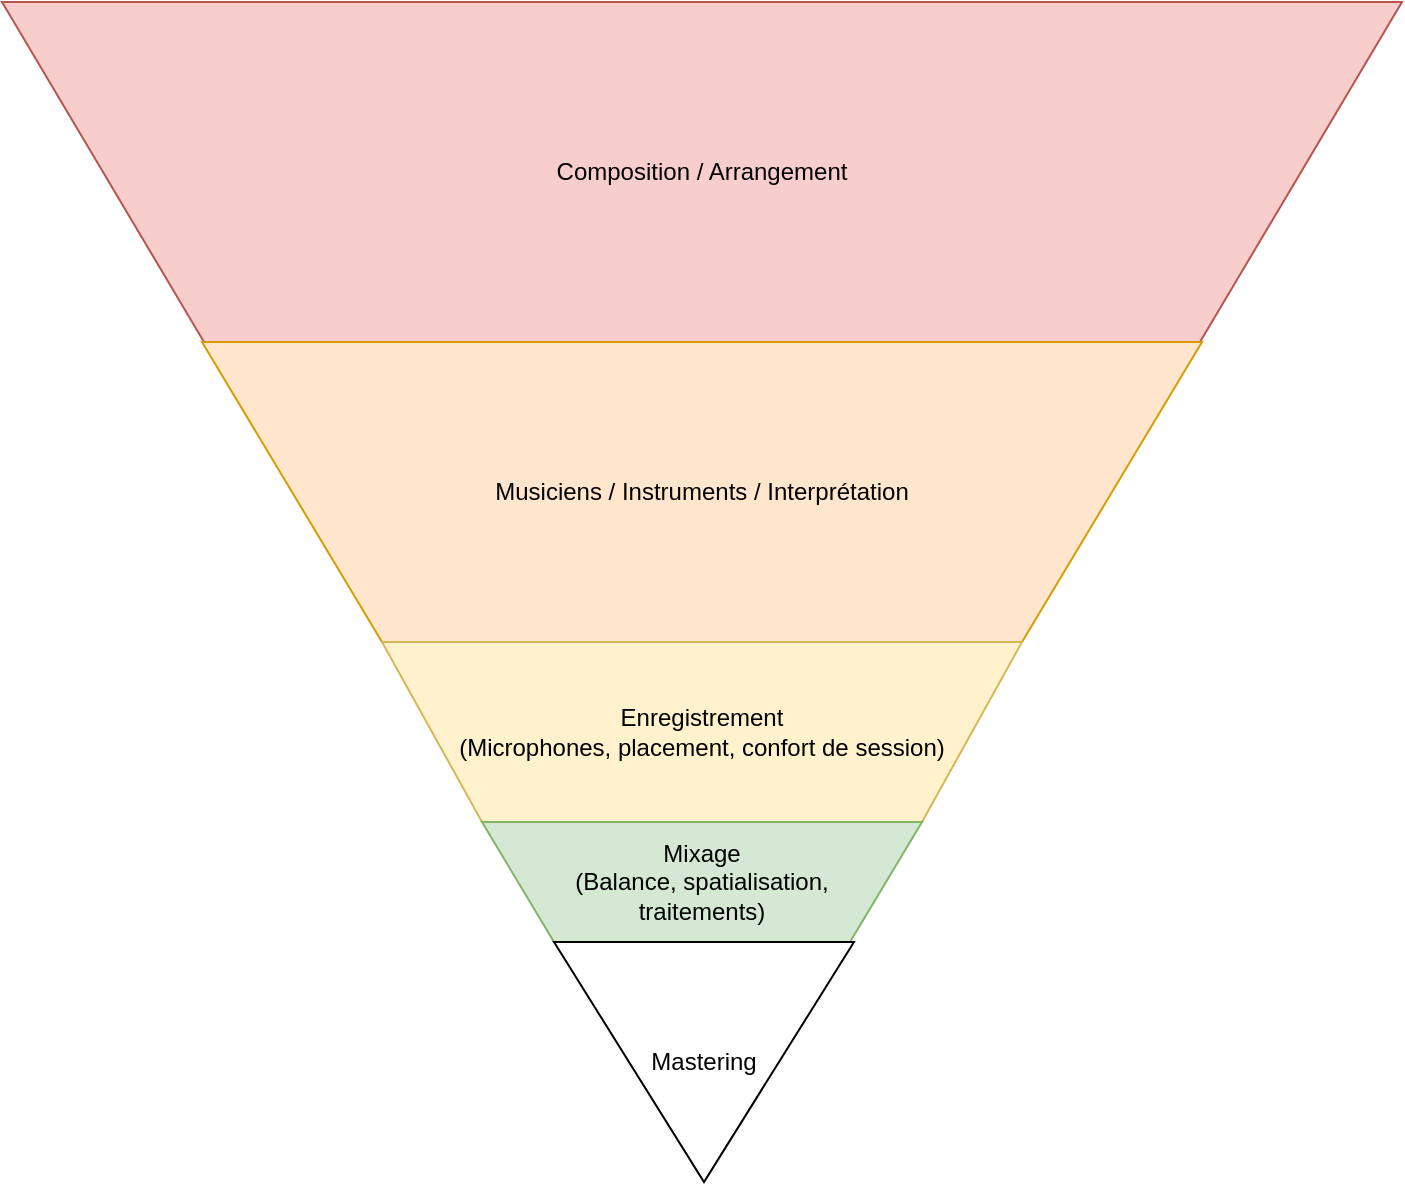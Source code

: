 <mxfile version="20.3.0" type="device"><diagram id="fKaD5tQHwr8bP07wJDKr" name="Page-1"><mxGraphModel dx="1597" dy="986" grid="1" gridSize="10" guides="1" tooltips="1" connect="1" arrows="1" fold="1" page="1" pageScale="1" pageWidth="291" pageHeight="413" math="1" shadow="0"><root><mxCell id="0"/><mxCell id="1" parent="0"/><mxCell id="OP-KkiDUfZ7DZR39rF9N-12" value="" style="group;rounded=0;" vertex="1" connectable="0" parent="1"><mxGeometry x="100" y="140" width="700" height="590" as="geometry"/></mxCell><mxCell id="OP-KkiDUfZ7DZR39rF9N-2" value="Composition / Arrangement" style="shape=trapezoid;perimeter=trapezoidPerimeter;whiteSpace=wrap;html=1;fixedSize=1;rotation=0;textDirection=ltr;horizontal=1;direction=east;flipV=1;flipH=0;size=101;fillColor=#f8cecc;strokeColor=#b85450;rounded=0;" vertex="1" parent="OP-KkiDUfZ7DZR39rF9N-12"><mxGeometry width="700" height="170" as="geometry"/></mxCell><mxCell id="OP-KkiDUfZ7DZR39rF9N-7" value="Musiciens / Instruments / Interprétation" style="shape=trapezoid;perimeter=trapezoidPerimeter;whiteSpace=wrap;html=1;fixedSize=1;rotation=0;textDirection=ltr;horizontal=1;direction=east;flipV=1;flipH=0;size=90;fillColor=#ffe6cc;strokeColor=#d79b00;rounded=0;" vertex="1" parent="OP-KkiDUfZ7DZR39rF9N-12"><mxGeometry x="100" y="170" width="500" height="150" as="geometry"/></mxCell><mxCell id="OP-KkiDUfZ7DZR39rF9N-8" value="Enregistrement&lt;br&gt;(Microphones, placement, confort de session)" style="shape=trapezoid;perimeter=trapezoidPerimeter;whiteSpace=wrap;html=1;fixedSize=1;rotation=0;textDirection=ltr;horizontal=1;direction=east;flipV=1;flipH=0;size=50;fillColor=#fff2cc;strokeColor=#d6b656;rounded=0;" vertex="1" parent="OP-KkiDUfZ7DZR39rF9N-12"><mxGeometry x="190" y="320" width="320" height="90" as="geometry"/></mxCell><mxCell id="OP-KkiDUfZ7DZR39rF9N-9" value="Mixage&lt;br&gt;(Balance, spatialisation,&lt;br&gt;traitements)" style="shape=trapezoid;perimeter=trapezoidPerimeter;whiteSpace=wrap;html=1;fixedSize=1;rotation=0;textDirection=ltr;horizontal=1;direction=east;flipV=1;flipH=0;size=36;fillColor=#d5e8d4;strokeColor=#82b366;rounded=0;" vertex="1" parent="OP-KkiDUfZ7DZR39rF9N-12"><mxGeometry x="240" y="410" width="220" height="60" as="geometry"/></mxCell><mxCell id="OP-KkiDUfZ7DZR39rF9N-11" value="Mastering" style="triangle;whiteSpace=wrap;html=1;direction=south;rounded=0;" vertex="1" parent="OP-KkiDUfZ7DZR39rF9N-12"><mxGeometry x="276" y="470" width="150" height="120" as="geometry"/></mxCell></root></mxGraphModel></diagram></mxfile>